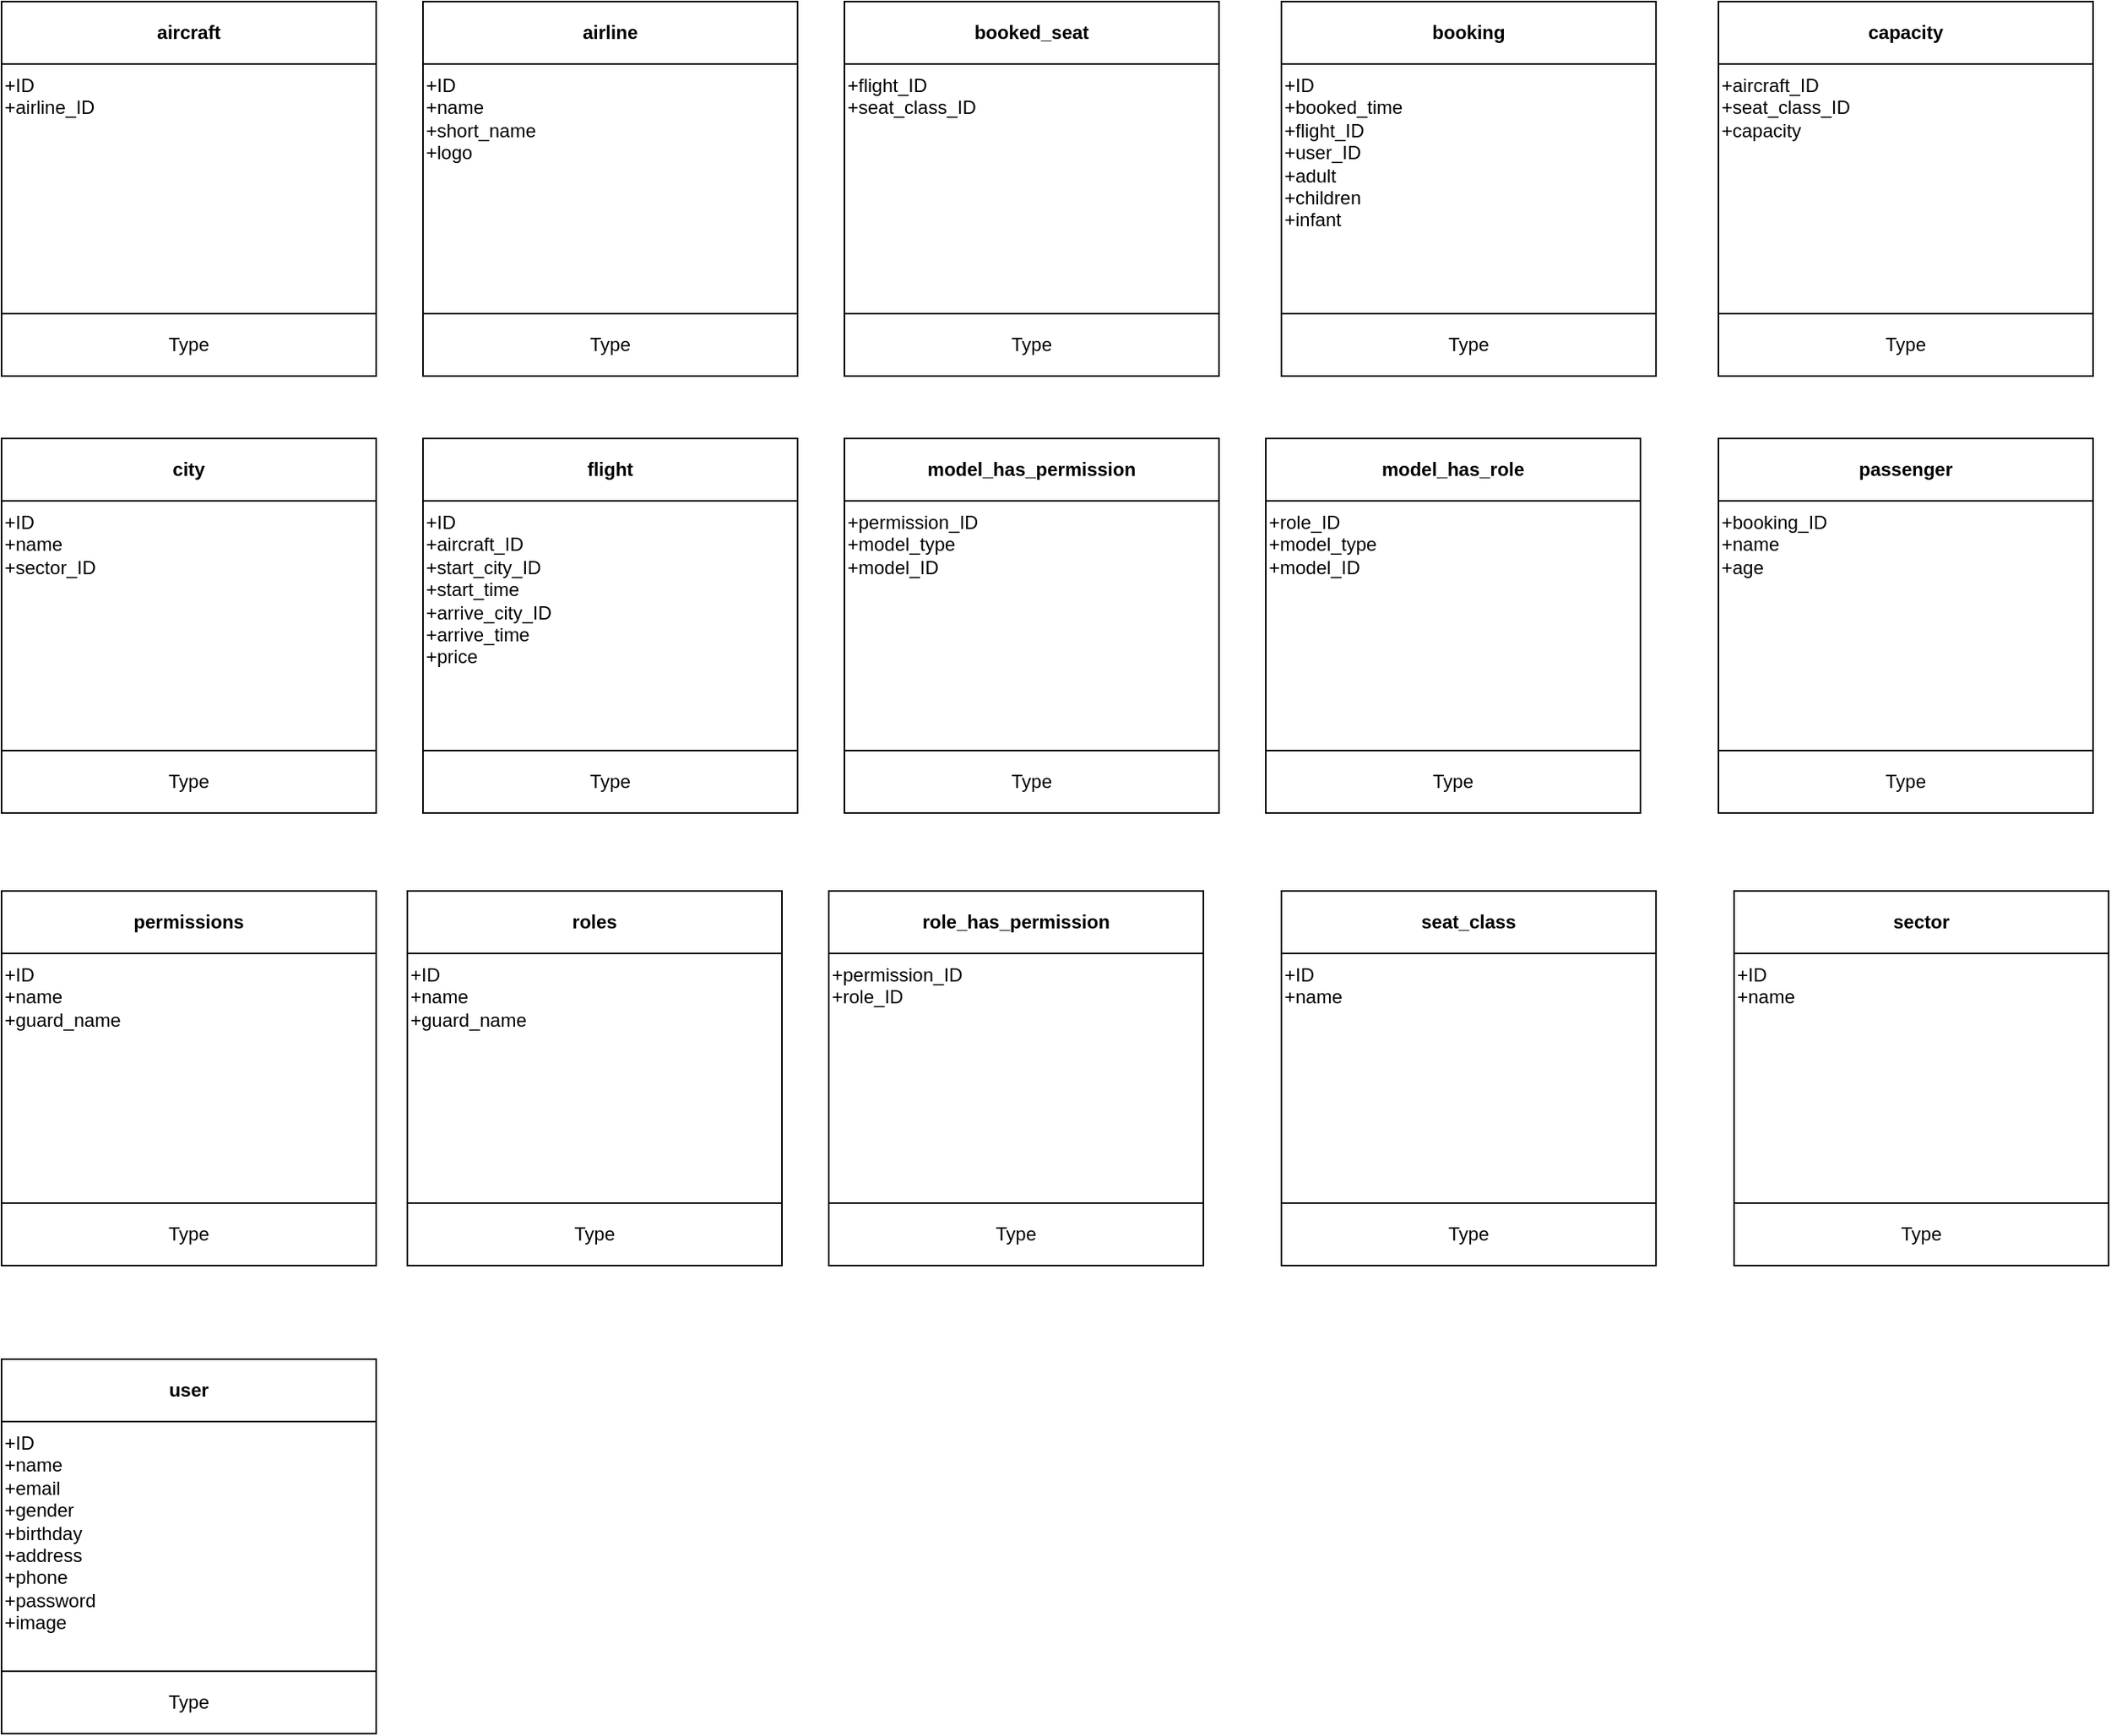 <mxfile version="14.7.4" type="github">
  <diagram id="SoRXDnjwO3ZmQfN1C3io" name="Page-1">
    <mxGraphModel dx="1588" dy="946" grid="1" gridSize="10" guides="1" tooltips="1" connect="1" arrows="1" fold="1" page="1" pageScale="1" pageWidth="850" pageHeight="1100" math="0" shadow="0">
      <root>
        <mxCell id="0" />
        <mxCell id="1" parent="0" />
        <mxCell id="cjGhIyGhjkN-l4axuEIg-1" value="" style="whiteSpace=wrap;html=1;aspect=fixed;" vertex="1" parent="1">
          <mxGeometry x="120" y="80" width="240" height="240" as="geometry" />
        </mxCell>
        <mxCell id="cjGhIyGhjkN-l4axuEIg-2" value="aircraft" style="text;html=1;fillColor=none;align=center;verticalAlign=middle;whiteSpace=wrap;rounded=0;fontStyle=1;strokeColor=#000000;" vertex="1" parent="1">
          <mxGeometry x="120" y="80" width="240" height="40" as="geometry" />
        </mxCell>
        <mxCell id="cjGhIyGhjkN-l4axuEIg-3" value="&lt;div&gt;+ID&lt;/div&gt;&lt;div&gt;+airline_ID&lt;br&gt;&lt;/div&gt;" style="text;html=1;strokeColor=none;fillColor=none;align=left;verticalAlign=top;whiteSpace=wrap;rounded=0;" vertex="1" parent="1">
          <mxGeometry x="120" y="120" width="240" height="160" as="geometry" />
        </mxCell>
        <mxCell id="cjGhIyGhjkN-l4axuEIg-4" value="&lt;div&gt;Type&lt;/div&gt;" style="text;html=1;fillColor=none;align=center;verticalAlign=middle;whiteSpace=wrap;rounded=0;strokeColor=#000000;" vertex="1" parent="1">
          <mxGeometry x="120" y="280" width="240" height="40" as="geometry" />
        </mxCell>
        <mxCell id="cjGhIyGhjkN-l4axuEIg-7" value="" style="whiteSpace=wrap;html=1;aspect=fixed;" vertex="1" parent="1">
          <mxGeometry x="1220" y="80" width="240" height="240" as="geometry" />
        </mxCell>
        <mxCell id="cjGhIyGhjkN-l4axuEIg-8" value="capacity" style="text;html=1;fillColor=none;align=center;verticalAlign=middle;whiteSpace=wrap;rounded=0;fontStyle=1;strokeColor=#000000;" vertex="1" parent="1">
          <mxGeometry x="1220" y="80" width="240" height="40" as="geometry" />
        </mxCell>
        <mxCell id="cjGhIyGhjkN-l4axuEIg-9" value="&lt;div&gt;+aircraft_ID&lt;/div&gt;&lt;div&gt;+seat_class_ID&lt;/div&gt;&lt;div&gt;+capacity&lt;br&gt;&lt;/div&gt;" style="text;html=1;strokeColor=none;fillColor=none;align=left;verticalAlign=top;whiteSpace=wrap;rounded=0;" vertex="1" parent="1">
          <mxGeometry x="1220" y="120" width="240" height="160" as="geometry" />
        </mxCell>
        <mxCell id="cjGhIyGhjkN-l4axuEIg-10" value="&lt;div&gt;Type&lt;/div&gt;" style="text;html=1;fillColor=none;align=center;verticalAlign=middle;whiteSpace=wrap;rounded=0;strokeColor=#000000;" vertex="1" parent="1">
          <mxGeometry x="1220" y="280" width="240" height="40" as="geometry" />
        </mxCell>
        <mxCell id="cjGhIyGhjkN-l4axuEIg-77" value="" style="whiteSpace=wrap;html=1;aspect=fixed;" vertex="1" parent="1">
          <mxGeometry x="930" y="360" width="240" height="240" as="geometry" />
        </mxCell>
        <mxCell id="cjGhIyGhjkN-l4axuEIg-78" value="model_has_role" style="text;html=1;fillColor=none;align=center;verticalAlign=middle;whiteSpace=wrap;rounded=0;fontStyle=1;strokeColor=#000000;" vertex="1" parent="1">
          <mxGeometry x="930" y="360" width="240" height="40" as="geometry" />
        </mxCell>
        <mxCell id="cjGhIyGhjkN-l4axuEIg-79" value="&lt;div&gt;+role_ID&lt;/div&gt;&lt;div&gt;+model_type&lt;/div&gt;&lt;div&gt;+model_ID&lt;br&gt;&lt;/div&gt;" style="text;html=1;strokeColor=none;fillColor=none;align=left;verticalAlign=top;whiteSpace=wrap;rounded=0;" vertex="1" parent="1">
          <mxGeometry x="930" y="400" width="240" height="160" as="geometry" />
        </mxCell>
        <mxCell id="cjGhIyGhjkN-l4axuEIg-80" value="&lt;div&gt;Type&lt;/div&gt;" style="text;html=1;fillColor=none;align=center;verticalAlign=middle;whiteSpace=wrap;rounded=0;strokeColor=#000000;" vertex="1" parent="1">
          <mxGeometry x="930" y="560" width="240" height="40" as="geometry" />
        </mxCell>
        <mxCell id="cjGhIyGhjkN-l4axuEIg-81" value="" style="whiteSpace=wrap;html=1;aspect=fixed;" vertex="1" parent="1">
          <mxGeometry x="940" y="80" width="240" height="240" as="geometry" />
        </mxCell>
        <mxCell id="cjGhIyGhjkN-l4axuEIg-82" value="booking" style="text;html=1;fillColor=none;align=center;verticalAlign=middle;whiteSpace=wrap;rounded=0;fontStyle=1;strokeColor=#000000;" vertex="1" parent="1">
          <mxGeometry x="940" y="80" width="240" height="40" as="geometry" />
        </mxCell>
        <mxCell id="cjGhIyGhjkN-l4axuEIg-83" value="&lt;div&gt;+ID&lt;/div&gt;&lt;div&gt;+booked_time&lt;/div&gt;&lt;div&gt;+flight_ID&lt;/div&gt;&lt;div&gt;+user_ID&lt;/div&gt;&lt;div&gt;+adult&lt;/div&gt;&lt;div&gt;+children&lt;/div&gt;&lt;div&gt;+infant&lt;br&gt;&lt;/div&gt;" style="text;html=1;strokeColor=none;fillColor=none;align=left;verticalAlign=top;whiteSpace=wrap;rounded=0;" vertex="1" parent="1">
          <mxGeometry x="940" y="120" width="240" height="160" as="geometry" />
        </mxCell>
        <mxCell id="cjGhIyGhjkN-l4axuEIg-84" value="&lt;div&gt;Type&lt;/div&gt;" style="text;html=1;fillColor=none;align=center;verticalAlign=middle;whiteSpace=wrap;rounded=0;strokeColor=#000000;" vertex="1" parent="1">
          <mxGeometry x="940" y="280" width="240" height="40" as="geometry" />
        </mxCell>
        <mxCell id="cjGhIyGhjkN-l4axuEIg-85" value="" style="whiteSpace=wrap;html=1;aspect=fixed;" vertex="1" parent="1">
          <mxGeometry x="660" y="80" width="240" height="240" as="geometry" />
        </mxCell>
        <mxCell id="cjGhIyGhjkN-l4axuEIg-86" value="booked_seat" style="text;html=1;fillColor=none;align=center;verticalAlign=middle;whiteSpace=wrap;rounded=0;fontStyle=1;strokeColor=#000000;" vertex="1" parent="1">
          <mxGeometry x="660" y="80" width="240" height="40" as="geometry" />
        </mxCell>
        <mxCell id="cjGhIyGhjkN-l4axuEIg-87" value="&lt;div&gt;+flight_ID&lt;/div&gt;&lt;div&gt;+seat_class_ID&lt;br&gt;&lt;/div&gt;" style="text;html=1;strokeColor=none;fillColor=none;align=left;verticalAlign=top;whiteSpace=wrap;rounded=0;" vertex="1" parent="1">
          <mxGeometry x="660" y="120" width="240" height="160" as="geometry" />
        </mxCell>
        <mxCell id="cjGhIyGhjkN-l4axuEIg-88" value="&lt;div&gt;Type&lt;/div&gt;" style="text;html=1;fillColor=none;align=center;verticalAlign=middle;whiteSpace=wrap;rounded=0;strokeColor=#000000;" vertex="1" parent="1">
          <mxGeometry x="660" y="280" width="240" height="40" as="geometry" />
        </mxCell>
        <mxCell id="cjGhIyGhjkN-l4axuEIg-89" value="" style="whiteSpace=wrap;html=1;aspect=fixed;" vertex="1" parent="1">
          <mxGeometry x="390" y="80" width="240" height="240" as="geometry" />
        </mxCell>
        <mxCell id="cjGhIyGhjkN-l4axuEIg-90" value="airline" style="text;html=1;fillColor=none;align=center;verticalAlign=middle;whiteSpace=wrap;rounded=0;fontStyle=1;strokeColor=#000000;" vertex="1" parent="1">
          <mxGeometry x="390" y="80" width="240" height="40" as="geometry" />
        </mxCell>
        <mxCell id="cjGhIyGhjkN-l4axuEIg-91" value="&lt;div style=&quot;font-size: 12px;&quot;&gt;+ID&lt;/div&gt;&lt;div style=&quot;font-size: 12px;&quot;&gt;+name&lt;/div&gt;&lt;div style=&quot;font-size: 12px;&quot;&gt;+short_name&lt;/div&gt;&lt;div style=&quot;font-size: 12px;&quot;&gt;+logo&lt;br style=&quot;font-size: 12px;&quot;&gt;&lt;/div&gt;" style="text;html=1;strokeColor=none;fillColor=none;align=left;verticalAlign=top;whiteSpace=wrap;rounded=0;fontSize=12;" vertex="1" parent="1">
          <mxGeometry x="390" y="120" width="240" height="160" as="geometry" />
        </mxCell>
        <mxCell id="cjGhIyGhjkN-l4axuEIg-92" value="&lt;div&gt;Type&lt;/div&gt;" style="text;html=1;fillColor=none;align=center;verticalAlign=middle;whiteSpace=wrap;rounded=0;strokeColor=#000000;" vertex="1" parent="1">
          <mxGeometry x="390" y="280" width="240" height="40" as="geometry" />
        </mxCell>
        <mxCell id="cjGhIyGhjkN-l4axuEIg-93" value="" style="whiteSpace=wrap;html=1;aspect=fixed;" vertex="1" parent="1">
          <mxGeometry x="120" y="360" width="240" height="240" as="geometry" />
        </mxCell>
        <mxCell id="cjGhIyGhjkN-l4axuEIg-94" value="city" style="text;html=1;fillColor=none;align=center;verticalAlign=middle;whiteSpace=wrap;rounded=0;fontStyle=1;strokeColor=#000000;" vertex="1" parent="1">
          <mxGeometry x="120" y="360" width="240" height="40" as="geometry" />
        </mxCell>
        <mxCell id="cjGhIyGhjkN-l4axuEIg-95" value="&lt;div&gt;+ID&lt;/div&gt;&lt;div&gt;+name&lt;/div&gt;&lt;div&gt;+sector_ID&lt;br&gt;&lt;/div&gt;" style="text;html=1;strokeColor=none;fillColor=none;align=left;verticalAlign=top;whiteSpace=wrap;rounded=0;" vertex="1" parent="1">
          <mxGeometry x="120" y="400" width="240" height="160" as="geometry" />
        </mxCell>
        <mxCell id="cjGhIyGhjkN-l4axuEIg-96" value="&lt;div&gt;Type&lt;/div&gt;" style="text;html=1;fillColor=none;align=center;verticalAlign=middle;whiteSpace=wrap;rounded=0;strokeColor=#000000;" vertex="1" parent="1">
          <mxGeometry x="120" y="560" width="240" height="40" as="geometry" />
        </mxCell>
        <mxCell id="cjGhIyGhjkN-l4axuEIg-97" value="" style="whiteSpace=wrap;html=1;aspect=fixed;" vertex="1" parent="1">
          <mxGeometry x="390" y="360" width="240" height="240" as="geometry" />
        </mxCell>
        <mxCell id="cjGhIyGhjkN-l4axuEIg-98" value="flight" style="text;html=1;fillColor=none;align=center;verticalAlign=middle;whiteSpace=wrap;rounded=0;fontStyle=1;strokeColor=#000000;" vertex="1" parent="1">
          <mxGeometry x="390" y="360" width="240" height="40" as="geometry" />
        </mxCell>
        <mxCell id="cjGhIyGhjkN-l4axuEIg-99" value="&lt;div&gt;+ID&lt;/div&gt;&lt;div&gt;+aircraft_ID&lt;/div&gt;&lt;div&gt;+start_city_ID&lt;/div&gt;&lt;div&gt;+start_time&lt;/div&gt;&lt;div&gt;+arrive_city_ID&lt;/div&gt;&lt;div&gt;+arrive_time&lt;/div&gt;&lt;div&gt;+price&lt;br&gt;&lt;/div&gt;" style="text;html=1;strokeColor=none;fillColor=none;align=left;verticalAlign=top;whiteSpace=wrap;rounded=0;" vertex="1" parent="1">
          <mxGeometry x="390" y="400" width="240" height="160" as="geometry" />
        </mxCell>
        <mxCell id="cjGhIyGhjkN-l4axuEIg-100" value="&lt;div&gt;Type&lt;/div&gt;" style="text;html=1;fillColor=none;align=center;verticalAlign=middle;whiteSpace=wrap;rounded=0;strokeColor=#000000;" vertex="1" parent="1">
          <mxGeometry x="390" y="560" width="240" height="40" as="geometry" />
        </mxCell>
        <mxCell id="cjGhIyGhjkN-l4axuEIg-101" value="" style="whiteSpace=wrap;html=1;aspect=fixed;" vertex="1" parent="1">
          <mxGeometry x="660" y="360" width="240" height="240" as="geometry" />
        </mxCell>
        <mxCell id="cjGhIyGhjkN-l4axuEIg-102" value="model_has_permission" style="text;html=1;fillColor=none;align=center;verticalAlign=middle;whiteSpace=wrap;rounded=0;fontStyle=1;strokeColor=#000000;" vertex="1" parent="1">
          <mxGeometry x="660" y="360" width="240" height="40" as="geometry" />
        </mxCell>
        <mxCell id="cjGhIyGhjkN-l4axuEIg-103" value="&lt;div&gt;+permission_ID&lt;/div&gt;&lt;div&gt;+model_type&lt;/div&gt;&lt;div&gt;+model_ID&lt;br&gt;&lt;/div&gt;" style="text;html=1;strokeColor=none;fillColor=none;align=left;verticalAlign=top;whiteSpace=wrap;rounded=0;" vertex="1" parent="1">
          <mxGeometry x="660" y="400" width="240" height="160" as="geometry" />
        </mxCell>
        <mxCell id="cjGhIyGhjkN-l4axuEIg-104" value="&lt;div&gt;Type&lt;/div&gt;" style="text;html=1;fillColor=none;align=center;verticalAlign=middle;whiteSpace=wrap;rounded=0;strokeColor=#000000;" vertex="1" parent="1">
          <mxGeometry x="660" y="560" width="240" height="40" as="geometry" />
        </mxCell>
        <mxCell id="cjGhIyGhjkN-l4axuEIg-105" value="" style="whiteSpace=wrap;html=1;aspect=fixed;" vertex="1" parent="1">
          <mxGeometry x="1220" y="360" width="240" height="240" as="geometry" />
        </mxCell>
        <mxCell id="cjGhIyGhjkN-l4axuEIg-106" value="passenger" style="text;html=1;fillColor=none;align=center;verticalAlign=middle;whiteSpace=wrap;rounded=0;fontStyle=1;strokeColor=#000000;" vertex="1" parent="1">
          <mxGeometry x="1220" y="360" width="240" height="40" as="geometry" />
        </mxCell>
        <mxCell id="cjGhIyGhjkN-l4axuEIg-107" value="&lt;div&gt;+booking_ID&lt;/div&gt;&lt;div&gt;+name&lt;/div&gt;&lt;div&gt;+age&lt;/div&gt;" style="text;html=1;strokeColor=none;fillColor=none;align=left;verticalAlign=top;whiteSpace=wrap;rounded=0;" vertex="1" parent="1">
          <mxGeometry x="1220" y="400" width="240" height="160" as="geometry" />
        </mxCell>
        <mxCell id="cjGhIyGhjkN-l4axuEIg-108" value="&lt;div&gt;Type&lt;/div&gt;" style="text;html=1;fillColor=none;align=center;verticalAlign=middle;whiteSpace=wrap;rounded=0;strokeColor=#000000;" vertex="1" parent="1">
          <mxGeometry x="1220" y="560" width="240" height="40" as="geometry" />
        </mxCell>
        <mxCell id="cjGhIyGhjkN-l4axuEIg-109" value="" style="whiteSpace=wrap;html=1;aspect=fixed;" vertex="1" parent="1">
          <mxGeometry x="120" y="650" width="240" height="240" as="geometry" />
        </mxCell>
        <mxCell id="cjGhIyGhjkN-l4axuEIg-110" value="permissions" style="text;html=1;fillColor=none;align=center;verticalAlign=middle;whiteSpace=wrap;rounded=0;fontStyle=1;strokeColor=#000000;" vertex="1" parent="1">
          <mxGeometry x="120" y="650" width="240" height="40" as="geometry" />
        </mxCell>
        <mxCell id="cjGhIyGhjkN-l4axuEIg-111" value="&lt;div&gt;+ID&lt;/div&gt;&lt;div&gt;+name&lt;/div&gt;&lt;div&gt;+guard_name&lt;/div&gt;" style="text;html=1;strokeColor=none;fillColor=none;align=left;verticalAlign=top;whiteSpace=wrap;rounded=0;" vertex="1" parent="1">
          <mxGeometry x="120" y="690" width="240" height="160" as="geometry" />
        </mxCell>
        <mxCell id="cjGhIyGhjkN-l4axuEIg-112" value="&lt;div&gt;Type&lt;/div&gt;" style="text;html=1;fillColor=none;align=center;verticalAlign=middle;whiteSpace=wrap;rounded=0;strokeColor=#000000;" vertex="1" parent="1">
          <mxGeometry x="120" y="850" width="240" height="40" as="geometry" />
        </mxCell>
        <mxCell id="cjGhIyGhjkN-l4axuEIg-113" value="" style="whiteSpace=wrap;html=1;aspect=fixed;" vertex="1" parent="1">
          <mxGeometry x="380" y="650" width="240" height="240" as="geometry" />
        </mxCell>
        <mxCell id="cjGhIyGhjkN-l4axuEIg-114" value="roles" style="text;html=1;fillColor=none;align=center;verticalAlign=middle;whiteSpace=wrap;rounded=0;fontStyle=1;strokeColor=#000000;" vertex="1" parent="1">
          <mxGeometry x="380" y="650" width="240" height="40" as="geometry" />
        </mxCell>
        <mxCell id="cjGhIyGhjkN-l4axuEIg-115" value="&lt;div&gt;+ID&lt;/div&gt;&lt;div&gt;+name&lt;/div&gt;&lt;div&gt;+guard_name&lt;br&gt;&lt;/div&gt;" style="text;html=1;strokeColor=none;fillColor=none;align=left;verticalAlign=top;whiteSpace=wrap;rounded=0;" vertex="1" parent="1">
          <mxGeometry x="380" y="690" width="240" height="160" as="geometry" />
        </mxCell>
        <mxCell id="cjGhIyGhjkN-l4axuEIg-116" value="&lt;div&gt;Type&lt;/div&gt;" style="text;html=1;fillColor=none;align=center;verticalAlign=middle;whiteSpace=wrap;rounded=0;strokeColor=#000000;" vertex="1" parent="1">
          <mxGeometry x="380" y="850" width="240" height="40" as="geometry" />
        </mxCell>
        <mxCell id="cjGhIyGhjkN-l4axuEIg-117" value="" style="whiteSpace=wrap;html=1;aspect=fixed;" vertex="1" parent="1">
          <mxGeometry x="650" y="650" width="240" height="240" as="geometry" />
        </mxCell>
        <mxCell id="cjGhIyGhjkN-l4axuEIg-118" value="role_has_permission" style="text;html=1;fillColor=none;align=center;verticalAlign=middle;whiteSpace=wrap;rounded=0;fontStyle=1;strokeColor=#000000;" vertex="1" parent="1">
          <mxGeometry x="650" y="650" width="240" height="40" as="geometry" />
        </mxCell>
        <mxCell id="cjGhIyGhjkN-l4axuEIg-119" value="&lt;div&gt;+permission_ID&lt;/div&gt;&lt;div&gt;+role_ID&lt;br&gt;&lt;/div&gt;" style="text;html=1;strokeColor=none;fillColor=none;align=left;verticalAlign=top;whiteSpace=wrap;rounded=0;" vertex="1" parent="1">
          <mxGeometry x="650" y="690" width="240" height="160" as="geometry" />
        </mxCell>
        <mxCell id="cjGhIyGhjkN-l4axuEIg-120" value="&lt;div&gt;Type&lt;/div&gt;" style="text;html=1;fillColor=none;align=center;verticalAlign=middle;whiteSpace=wrap;rounded=0;strokeColor=#000000;" vertex="1" parent="1">
          <mxGeometry x="650" y="850" width="240" height="40" as="geometry" />
        </mxCell>
        <mxCell id="cjGhIyGhjkN-l4axuEIg-121" value="" style="whiteSpace=wrap;html=1;aspect=fixed;" vertex="1" parent="1">
          <mxGeometry x="940" y="650" width="240" height="240" as="geometry" />
        </mxCell>
        <mxCell id="cjGhIyGhjkN-l4axuEIg-122" value="seat_class" style="text;html=1;fillColor=none;align=center;verticalAlign=middle;whiteSpace=wrap;rounded=0;fontStyle=1;strokeColor=#000000;" vertex="1" parent="1">
          <mxGeometry x="940" y="650" width="240" height="40" as="geometry" />
        </mxCell>
        <mxCell id="cjGhIyGhjkN-l4axuEIg-123" value="&lt;div&gt;+ID&lt;/div&gt;&lt;div&gt;+name&lt;br&gt;&lt;/div&gt;" style="text;html=1;strokeColor=none;fillColor=none;align=left;verticalAlign=top;whiteSpace=wrap;rounded=0;" vertex="1" parent="1">
          <mxGeometry x="940" y="690" width="240" height="160" as="geometry" />
        </mxCell>
        <mxCell id="cjGhIyGhjkN-l4axuEIg-124" value="&lt;div&gt;Type&lt;/div&gt;" style="text;html=1;fillColor=none;align=center;verticalAlign=middle;whiteSpace=wrap;rounded=0;strokeColor=#000000;" vertex="1" parent="1">
          <mxGeometry x="940" y="850" width="240" height="40" as="geometry" />
        </mxCell>
        <mxCell id="cjGhIyGhjkN-l4axuEIg-125" value="" style="whiteSpace=wrap;html=1;aspect=fixed;" vertex="1" parent="1">
          <mxGeometry x="1230" y="650" width="240" height="240" as="geometry" />
        </mxCell>
        <mxCell id="cjGhIyGhjkN-l4axuEIg-126" value="sector" style="text;html=1;fillColor=none;align=center;verticalAlign=middle;whiteSpace=wrap;rounded=0;fontStyle=1;strokeColor=#000000;" vertex="1" parent="1">
          <mxGeometry x="1230" y="650" width="240" height="40" as="geometry" />
        </mxCell>
        <mxCell id="cjGhIyGhjkN-l4axuEIg-127" value="&lt;div&gt;+ID&lt;/div&gt;&lt;div&gt;+name&lt;br&gt;&lt;/div&gt;" style="text;html=1;strokeColor=none;fillColor=none;align=left;verticalAlign=top;whiteSpace=wrap;rounded=0;" vertex="1" parent="1">
          <mxGeometry x="1230" y="690" width="240" height="160" as="geometry" />
        </mxCell>
        <mxCell id="cjGhIyGhjkN-l4axuEIg-128" value="&lt;div&gt;Type&lt;/div&gt;" style="text;html=1;fillColor=none;align=center;verticalAlign=middle;whiteSpace=wrap;rounded=0;strokeColor=#000000;" vertex="1" parent="1">
          <mxGeometry x="1230" y="850" width="240" height="40" as="geometry" />
        </mxCell>
        <mxCell id="cjGhIyGhjkN-l4axuEIg-129" value="" style="whiteSpace=wrap;html=1;aspect=fixed;" vertex="1" parent="1">
          <mxGeometry x="120" y="950" width="240" height="240" as="geometry" />
        </mxCell>
        <mxCell id="cjGhIyGhjkN-l4axuEIg-130" value="user" style="text;html=1;fillColor=none;align=center;verticalAlign=middle;whiteSpace=wrap;rounded=0;fontStyle=1;strokeColor=#000000;" vertex="1" parent="1">
          <mxGeometry x="120" y="950" width="240" height="40" as="geometry" />
        </mxCell>
        <mxCell id="cjGhIyGhjkN-l4axuEIg-131" value="&lt;div&gt;+ID&lt;/div&gt;&lt;div&gt;+name&lt;/div&gt;&lt;div&gt;+email&lt;/div&gt;&lt;div&gt;+gender&lt;/div&gt;&lt;div&gt;+birthday&lt;/div&gt;&lt;div&gt;+address&lt;/div&gt;&lt;div&gt;+phone&lt;/div&gt;&lt;div&gt;+password&lt;/div&gt;&lt;div&gt;+image&lt;br&gt;&lt;/div&gt;" style="text;html=1;strokeColor=none;fillColor=none;align=left;verticalAlign=top;whiteSpace=wrap;rounded=0;" vertex="1" parent="1">
          <mxGeometry x="120" y="990" width="240" height="160" as="geometry" />
        </mxCell>
        <mxCell id="cjGhIyGhjkN-l4axuEIg-132" value="&lt;div&gt;Type&lt;/div&gt;" style="text;html=1;fillColor=none;align=center;verticalAlign=middle;whiteSpace=wrap;rounded=0;strokeColor=#000000;" vertex="1" parent="1">
          <mxGeometry x="120" y="1150" width="240" height="40" as="geometry" />
        </mxCell>
      </root>
    </mxGraphModel>
  </diagram>
</mxfile>
